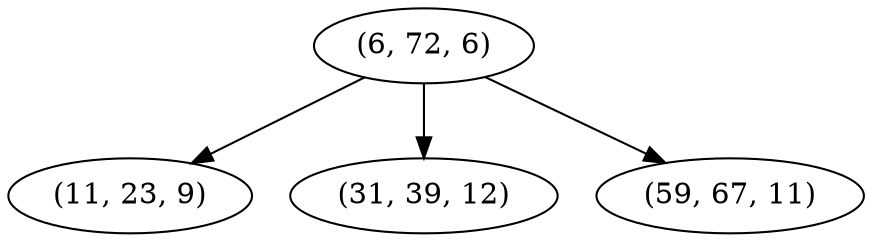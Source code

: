 digraph tree {
    "(6, 72, 6)";
    "(11, 23, 9)";
    "(31, 39, 12)";
    "(59, 67, 11)";
    "(6, 72, 6)" -> "(11, 23, 9)";
    "(6, 72, 6)" -> "(31, 39, 12)";
    "(6, 72, 6)" -> "(59, 67, 11)";
}
